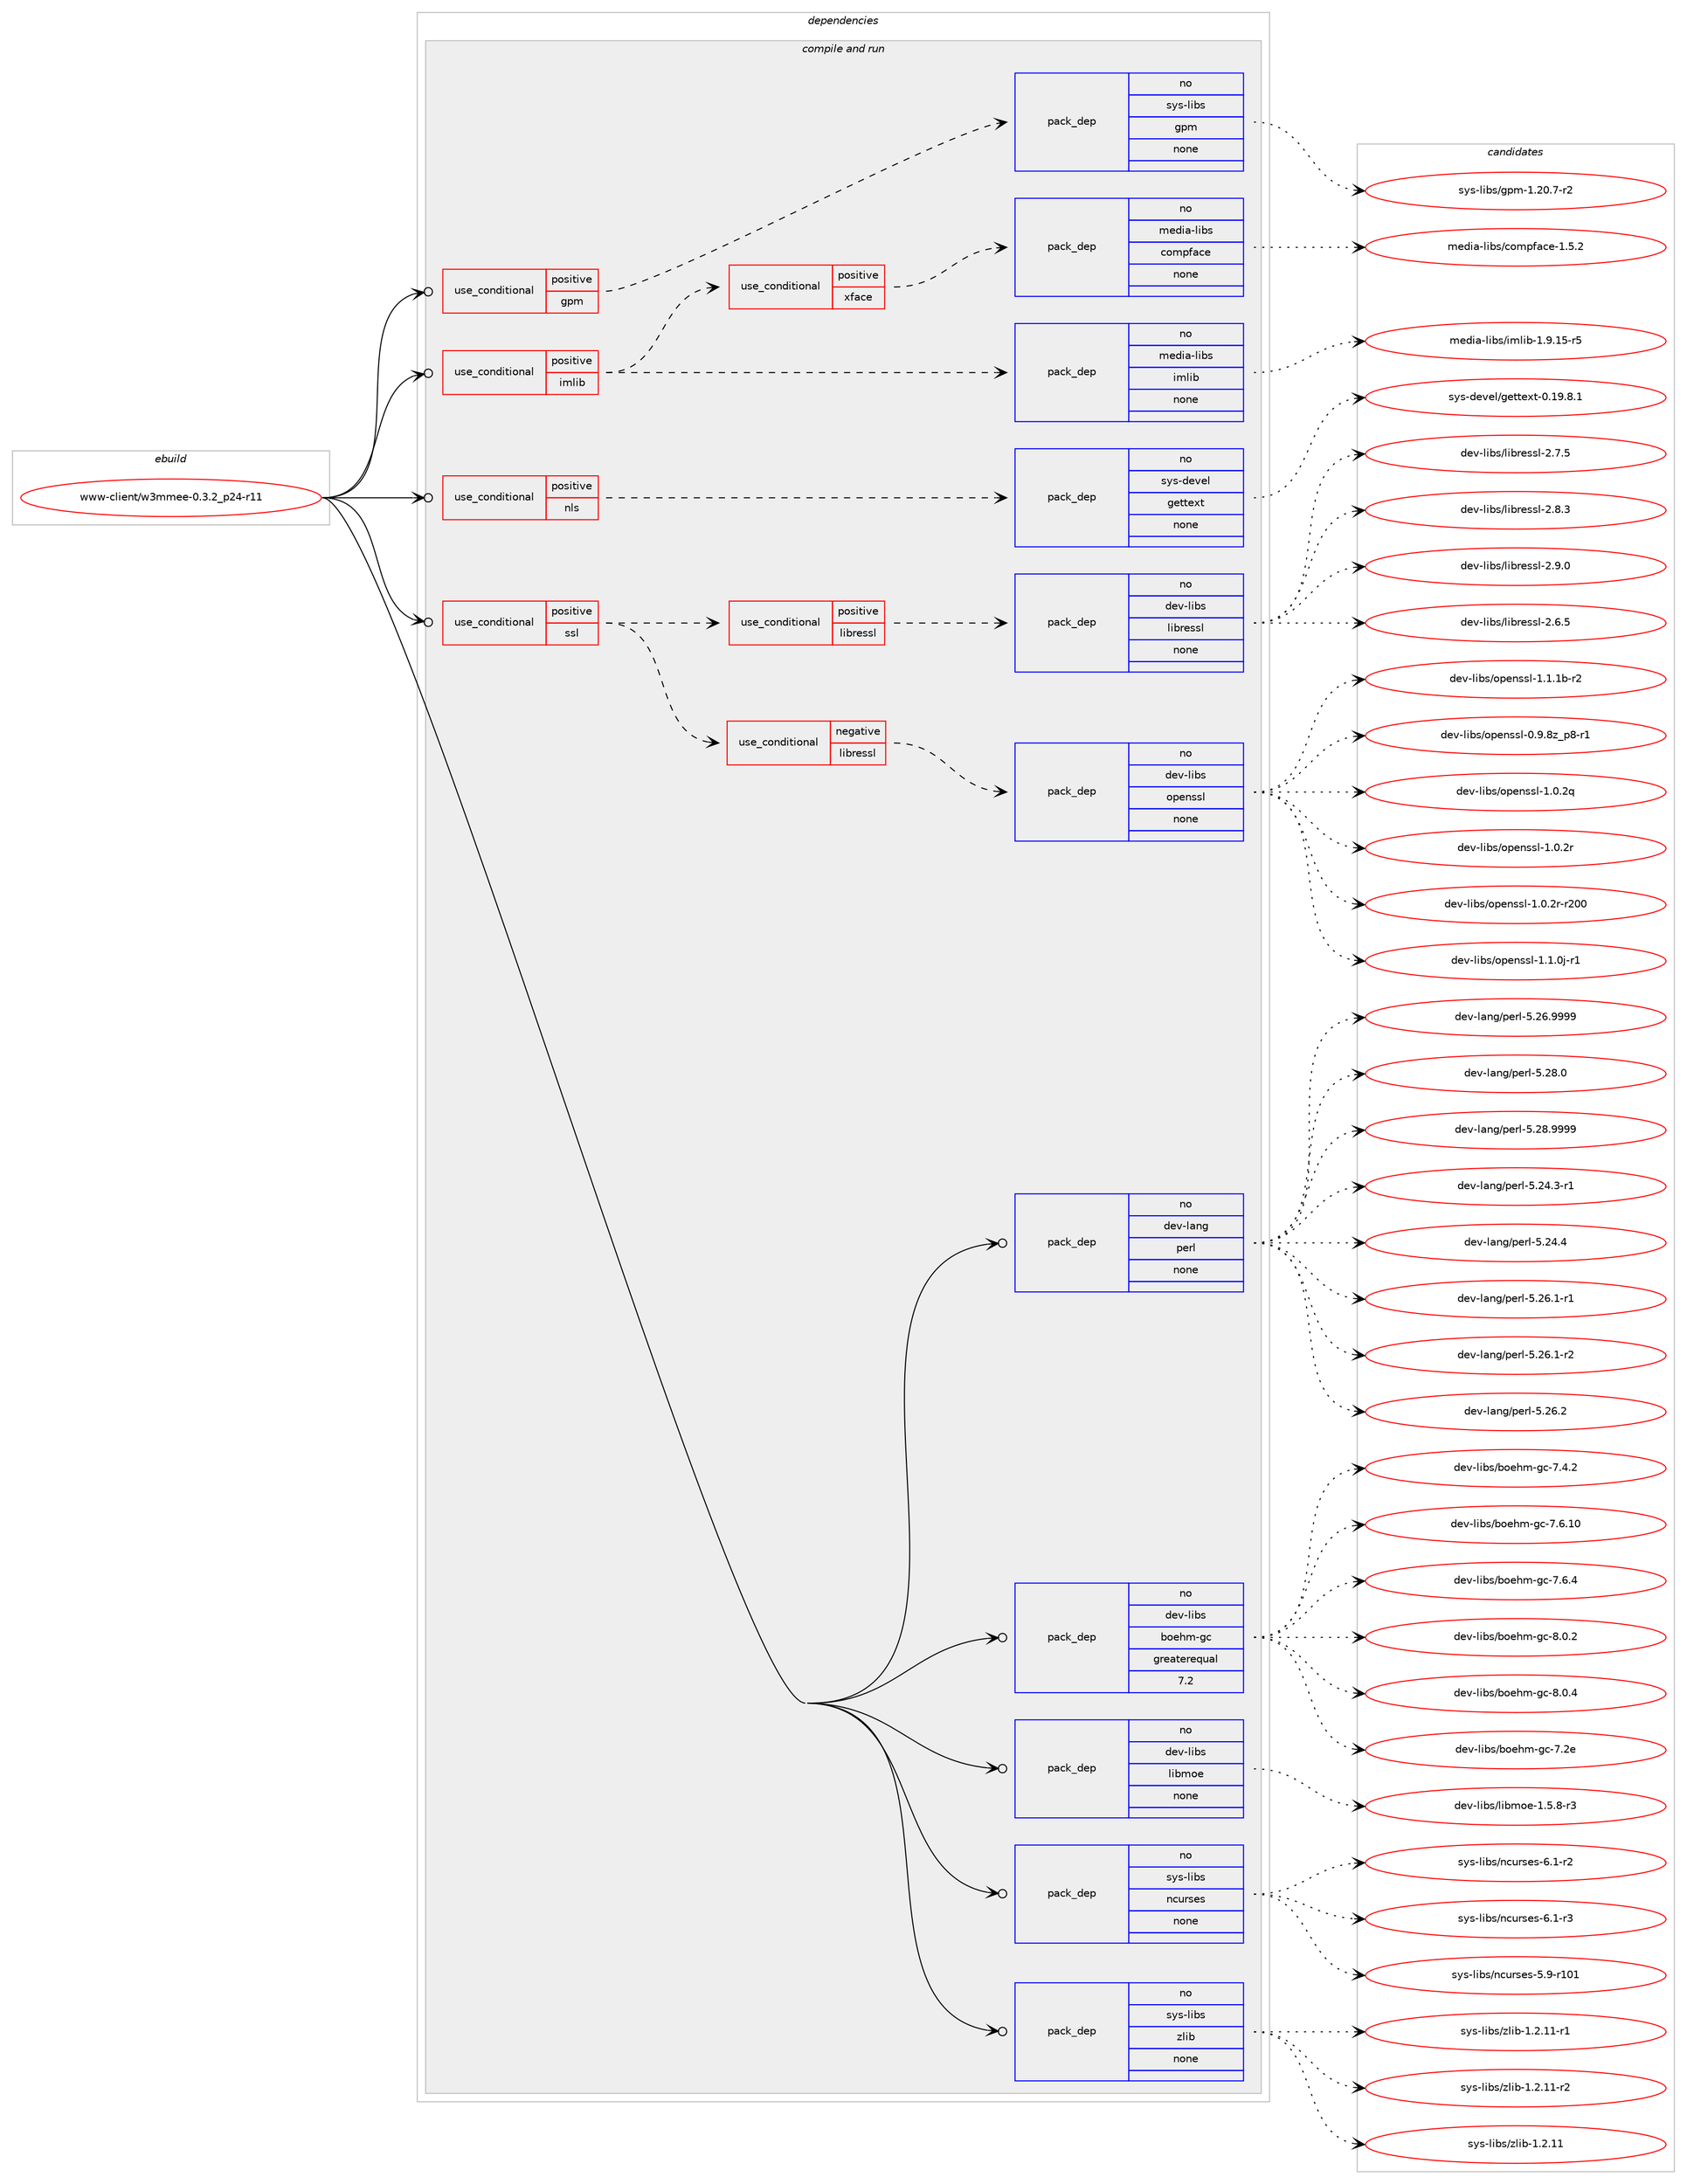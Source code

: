digraph prolog {

# *************
# Graph options
# *************

newrank=true;
concentrate=true;
compound=true;
graph [rankdir=LR,fontname=Helvetica,fontsize=10,ranksep=1.5];#, ranksep=2.5, nodesep=0.2];
edge  [arrowhead=vee];
node  [fontname=Helvetica,fontsize=10];

# **********
# The ebuild
# **********

subgraph cluster_leftcol {
color=gray;
rank=same;
label=<<i>ebuild</i>>;
id [label="www-client/w3mmee-0.3.2_p24-r11", color=red, width=4, href="../www-client/w3mmee-0.3.2_p24-r11.svg"];
}

# ****************
# The dependencies
# ****************

subgraph cluster_midcol {
color=gray;
label=<<i>dependencies</i>>;
subgraph cluster_compile {
fillcolor="#eeeeee";
style=filled;
label=<<i>compile</i>>;
}
subgraph cluster_compileandrun {
fillcolor="#eeeeee";
style=filled;
label=<<i>compile and run</i>>;
subgraph cond464209 {
dependency1749999 [label=<<TABLE BORDER="0" CELLBORDER="1" CELLSPACING="0" CELLPADDING="4"><TR><TD ROWSPAN="3" CELLPADDING="10">use_conditional</TD></TR><TR><TD>positive</TD></TR><TR><TD>gpm</TD></TR></TABLE>>, shape=none, color=red];
subgraph pack1256523 {
dependency1750000 [label=<<TABLE BORDER="0" CELLBORDER="1" CELLSPACING="0" CELLPADDING="4" WIDTH="220"><TR><TD ROWSPAN="6" CELLPADDING="30">pack_dep</TD></TR><TR><TD WIDTH="110">no</TD></TR><TR><TD>sys-libs</TD></TR><TR><TD>gpm</TD></TR><TR><TD>none</TD></TR><TR><TD></TD></TR></TABLE>>, shape=none, color=blue];
}
dependency1749999:e -> dependency1750000:w [weight=20,style="dashed",arrowhead="vee"];
}
id:e -> dependency1749999:w [weight=20,style="solid",arrowhead="odotvee"];
subgraph cond464210 {
dependency1750001 [label=<<TABLE BORDER="0" CELLBORDER="1" CELLSPACING="0" CELLPADDING="4"><TR><TD ROWSPAN="3" CELLPADDING="10">use_conditional</TD></TR><TR><TD>positive</TD></TR><TR><TD>imlib</TD></TR></TABLE>>, shape=none, color=red];
subgraph pack1256524 {
dependency1750002 [label=<<TABLE BORDER="0" CELLBORDER="1" CELLSPACING="0" CELLPADDING="4" WIDTH="220"><TR><TD ROWSPAN="6" CELLPADDING="30">pack_dep</TD></TR><TR><TD WIDTH="110">no</TD></TR><TR><TD>media-libs</TD></TR><TR><TD>imlib</TD></TR><TR><TD>none</TD></TR><TR><TD></TD></TR></TABLE>>, shape=none, color=blue];
}
dependency1750001:e -> dependency1750002:w [weight=20,style="dashed",arrowhead="vee"];
subgraph cond464211 {
dependency1750003 [label=<<TABLE BORDER="0" CELLBORDER="1" CELLSPACING="0" CELLPADDING="4"><TR><TD ROWSPAN="3" CELLPADDING="10">use_conditional</TD></TR><TR><TD>positive</TD></TR><TR><TD>xface</TD></TR></TABLE>>, shape=none, color=red];
subgraph pack1256525 {
dependency1750004 [label=<<TABLE BORDER="0" CELLBORDER="1" CELLSPACING="0" CELLPADDING="4" WIDTH="220"><TR><TD ROWSPAN="6" CELLPADDING="30">pack_dep</TD></TR><TR><TD WIDTH="110">no</TD></TR><TR><TD>media-libs</TD></TR><TR><TD>compface</TD></TR><TR><TD>none</TD></TR><TR><TD></TD></TR></TABLE>>, shape=none, color=blue];
}
dependency1750003:e -> dependency1750004:w [weight=20,style="dashed",arrowhead="vee"];
}
dependency1750001:e -> dependency1750003:w [weight=20,style="dashed",arrowhead="vee"];
}
id:e -> dependency1750001:w [weight=20,style="solid",arrowhead="odotvee"];
subgraph cond464212 {
dependency1750005 [label=<<TABLE BORDER="0" CELLBORDER="1" CELLSPACING="0" CELLPADDING="4"><TR><TD ROWSPAN="3" CELLPADDING="10">use_conditional</TD></TR><TR><TD>positive</TD></TR><TR><TD>nls</TD></TR></TABLE>>, shape=none, color=red];
subgraph pack1256526 {
dependency1750006 [label=<<TABLE BORDER="0" CELLBORDER="1" CELLSPACING="0" CELLPADDING="4" WIDTH="220"><TR><TD ROWSPAN="6" CELLPADDING="30">pack_dep</TD></TR><TR><TD WIDTH="110">no</TD></TR><TR><TD>sys-devel</TD></TR><TR><TD>gettext</TD></TR><TR><TD>none</TD></TR><TR><TD></TD></TR></TABLE>>, shape=none, color=blue];
}
dependency1750005:e -> dependency1750006:w [weight=20,style="dashed",arrowhead="vee"];
}
id:e -> dependency1750005:w [weight=20,style="solid",arrowhead="odotvee"];
subgraph cond464213 {
dependency1750007 [label=<<TABLE BORDER="0" CELLBORDER="1" CELLSPACING="0" CELLPADDING="4"><TR><TD ROWSPAN="3" CELLPADDING="10">use_conditional</TD></TR><TR><TD>positive</TD></TR><TR><TD>ssl</TD></TR></TABLE>>, shape=none, color=red];
subgraph cond464214 {
dependency1750008 [label=<<TABLE BORDER="0" CELLBORDER="1" CELLSPACING="0" CELLPADDING="4"><TR><TD ROWSPAN="3" CELLPADDING="10">use_conditional</TD></TR><TR><TD>negative</TD></TR><TR><TD>libressl</TD></TR></TABLE>>, shape=none, color=red];
subgraph pack1256527 {
dependency1750009 [label=<<TABLE BORDER="0" CELLBORDER="1" CELLSPACING="0" CELLPADDING="4" WIDTH="220"><TR><TD ROWSPAN="6" CELLPADDING="30">pack_dep</TD></TR><TR><TD WIDTH="110">no</TD></TR><TR><TD>dev-libs</TD></TR><TR><TD>openssl</TD></TR><TR><TD>none</TD></TR><TR><TD></TD></TR></TABLE>>, shape=none, color=blue];
}
dependency1750008:e -> dependency1750009:w [weight=20,style="dashed",arrowhead="vee"];
}
dependency1750007:e -> dependency1750008:w [weight=20,style="dashed",arrowhead="vee"];
subgraph cond464215 {
dependency1750010 [label=<<TABLE BORDER="0" CELLBORDER="1" CELLSPACING="0" CELLPADDING="4"><TR><TD ROWSPAN="3" CELLPADDING="10">use_conditional</TD></TR><TR><TD>positive</TD></TR><TR><TD>libressl</TD></TR></TABLE>>, shape=none, color=red];
subgraph pack1256528 {
dependency1750011 [label=<<TABLE BORDER="0" CELLBORDER="1" CELLSPACING="0" CELLPADDING="4" WIDTH="220"><TR><TD ROWSPAN="6" CELLPADDING="30">pack_dep</TD></TR><TR><TD WIDTH="110">no</TD></TR><TR><TD>dev-libs</TD></TR><TR><TD>libressl</TD></TR><TR><TD>none</TD></TR><TR><TD></TD></TR></TABLE>>, shape=none, color=blue];
}
dependency1750010:e -> dependency1750011:w [weight=20,style="dashed",arrowhead="vee"];
}
dependency1750007:e -> dependency1750010:w [weight=20,style="dashed",arrowhead="vee"];
}
id:e -> dependency1750007:w [weight=20,style="solid",arrowhead="odotvee"];
subgraph pack1256529 {
dependency1750012 [label=<<TABLE BORDER="0" CELLBORDER="1" CELLSPACING="0" CELLPADDING="4" WIDTH="220"><TR><TD ROWSPAN="6" CELLPADDING="30">pack_dep</TD></TR><TR><TD WIDTH="110">no</TD></TR><TR><TD>dev-lang</TD></TR><TR><TD>perl</TD></TR><TR><TD>none</TD></TR><TR><TD></TD></TR></TABLE>>, shape=none, color=blue];
}
id:e -> dependency1750012:w [weight=20,style="solid",arrowhead="odotvee"];
subgraph pack1256530 {
dependency1750013 [label=<<TABLE BORDER="0" CELLBORDER="1" CELLSPACING="0" CELLPADDING="4" WIDTH="220"><TR><TD ROWSPAN="6" CELLPADDING="30">pack_dep</TD></TR><TR><TD WIDTH="110">no</TD></TR><TR><TD>dev-libs</TD></TR><TR><TD>boehm-gc</TD></TR><TR><TD>greaterequal</TD></TR><TR><TD>7.2</TD></TR></TABLE>>, shape=none, color=blue];
}
id:e -> dependency1750013:w [weight=20,style="solid",arrowhead="odotvee"];
subgraph pack1256531 {
dependency1750014 [label=<<TABLE BORDER="0" CELLBORDER="1" CELLSPACING="0" CELLPADDING="4" WIDTH="220"><TR><TD ROWSPAN="6" CELLPADDING="30">pack_dep</TD></TR><TR><TD WIDTH="110">no</TD></TR><TR><TD>dev-libs</TD></TR><TR><TD>libmoe</TD></TR><TR><TD>none</TD></TR><TR><TD></TD></TR></TABLE>>, shape=none, color=blue];
}
id:e -> dependency1750014:w [weight=20,style="solid",arrowhead="odotvee"];
subgraph pack1256532 {
dependency1750015 [label=<<TABLE BORDER="0" CELLBORDER="1" CELLSPACING="0" CELLPADDING="4" WIDTH="220"><TR><TD ROWSPAN="6" CELLPADDING="30">pack_dep</TD></TR><TR><TD WIDTH="110">no</TD></TR><TR><TD>sys-libs</TD></TR><TR><TD>ncurses</TD></TR><TR><TD>none</TD></TR><TR><TD></TD></TR></TABLE>>, shape=none, color=blue];
}
id:e -> dependency1750015:w [weight=20,style="solid",arrowhead="odotvee"];
subgraph pack1256533 {
dependency1750016 [label=<<TABLE BORDER="0" CELLBORDER="1" CELLSPACING="0" CELLPADDING="4" WIDTH="220"><TR><TD ROWSPAN="6" CELLPADDING="30">pack_dep</TD></TR><TR><TD WIDTH="110">no</TD></TR><TR><TD>sys-libs</TD></TR><TR><TD>zlib</TD></TR><TR><TD>none</TD></TR><TR><TD></TD></TR></TABLE>>, shape=none, color=blue];
}
id:e -> dependency1750016:w [weight=20,style="solid",arrowhead="odotvee"];
}
subgraph cluster_run {
fillcolor="#eeeeee";
style=filled;
label=<<i>run</i>>;
}
}

# **************
# The candidates
# **************

subgraph cluster_choices {
rank=same;
color=gray;
label=<<i>candidates</i>>;

subgraph choice1256523 {
color=black;
nodesep=1;
choice115121115451081059811547103112109454946504846554511450 [label="sys-libs/gpm-1.20.7-r2", color=red, width=4,href="../sys-libs/gpm-1.20.7-r2.svg"];
dependency1750000:e -> choice115121115451081059811547103112109454946504846554511450:w [style=dotted,weight="100"];
}
subgraph choice1256524 {
color=black;
nodesep=1;
choice1091011001059745108105981154710510910810598454946574649534511453 [label="media-libs/imlib-1.9.15-r5", color=red, width=4,href="../media-libs/imlib-1.9.15-r5.svg"];
dependency1750002:e -> choice1091011001059745108105981154710510910810598454946574649534511453:w [style=dotted,weight="100"];
}
subgraph choice1256525 {
color=black;
nodesep=1;
choice10910110010597451081059811547991111091121029799101454946534650 [label="media-libs/compface-1.5.2", color=red, width=4,href="../media-libs/compface-1.5.2.svg"];
dependency1750004:e -> choice10910110010597451081059811547991111091121029799101454946534650:w [style=dotted,weight="100"];
}
subgraph choice1256526 {
color=black;
nodesep=1;
choice1151211154510010111810110847103101116116101120116454846495746564649 [label="sys-devel/gettext-0.19.8.1", color=red, width=4,href="../sys-devel/gettext-0.19.8.1.svg"];
dependency1750006:e -> choice1151211154510010111810110847103101116116101120116454846495746564649:w [style=dotted,weight="100"];
}
subgraph choice1256527 {
color=black;
nodesep=1;
choice10010111845108105981154711111210111011511510845484657465612295112564511449 [label="dev-libs/openssl-0.9.8z_p8-r1", color=red, width=4,href="../dev-libs/openssl-0.9.8z_p8-r1.svg"];
choice100101118451081059811547111112101110115115108454946484650113 [label="dev-libs/openssl-1.0.2q", color=red, width=4,href="../dev-libs/openssl-1.0.2q.svg"];
choice100101118451081059811547111112101110115115108454946484650114 [label="dev-libs/openssl-1.0.2r", color=red, width=4,href="../dev-libs/openssl-1.0.2r.svg"];
choice10010111845108105981154711111210111011511510845494648465011445114504848 [label="dev-libs/openssl-1.0.2r-r200", color=red, width=4,href="../dev-libs/openssl-1.0.2r-r200.svg"];
choice1001011184510810598115471111121011101151151084549464946481064511449 [label="dev-libs/openssl-1.1.0j-r1", color=red, width=4,href="../dev-libs/openssl-1.1.0j-r1.svg"];
choice100101118451081059811547111112101110115115108454946494649984511450 [label="dev-libs/openssl-1.1.1b-r2", color=red, width=4,href="../dev-libs/openssl-1.1.1b-r2.svg"];
dependency1750009:e -> choice10010111845108105981154711111210111011511510845484657465612295112564511449:w [style=dotted,weight="100"];
dependency1750009:e -> choice100101118451081059811547111112101110115115108454946484650113:w [style=dotted,weight="100"];
dependency1750009:e -> choice100101118451081059811547111112101110115115108454946484650114:w [style=dotted,weight="100"];
dependency1750009:e -> choice10010111845108105981154711111210111011511510845494648465011445114504848:w [style=dotted,weight="100"];
dependency1750009:e -> choice1001011184510810598115471111121011101151151084549464946481064511449:w [style=dotted,weight="100"];
dependency1750009:e -> choice100101118451081059811547111112101110115115108454946494649984511450:w [style=dotted,weight="100"];
}
subgraph choice1256528 {
color=black;
nodesep=1;
choice10010111845108105981154710810598114101115115108455046544653 [label="dev-libs/libressl-2.6.5", color=red, width=4,href="../dev-libs/libressl-2.6.5.svg"];
choice10010111845108105981154710810598114101115115108455046554653 [label="dev-libs/libressl-2.7.5", color=red, width=4,href="../dev-libs/libressl-2.7.5.svg"];
choice10010111845108105981154710810598114101115115108455046564651 [label="dev-libs/libressl-2.8.3", color=red, width=4,href="../dev-libs/libressl-2.8.3.svg"];
choice10010111845108105981154710810598114101115115108455046574648 [label="dev-libs/libressl-2.9.0", color=red, width=4,href="../dev-libs/libressl-2.9.0.svg"];
dependency1750011:e -> choice10010111845108105981154710810598114101115115108455046544653:w [style=dotted,weight="100"];
dependency1750011:e -> choice10010111845108105981154710810598114101115115108455046554653:w [style=dotted,weight="100"];
dependency1750011:e -> choice10010111845108105981154710810598114101115115108455046564651:w [style=dotted,weight="100"];
dependency1750011:e -> choice10010111845108105981154710810598114101115115108455046574648:w [style=dotted,weight="100"];
}
subgraph choice1256529 {
color=black;
nodesep=1;
choice100101118451089711010347112101114108455346505246514511449 [label="dev-lang/perl-5.24.3-r1", color=red, width=4,href="../dev-lang/perl-5.24.3-r1.svg"];
choice10010111845108971101034711210111410845534650524652 [label="dev-lang/perl-5.24.4", color=red, width=4,href="../dev-lang/perl-5.24.4.svg"];
choice100101118451089711010347112101114108455346505446494511449 [label="dev-lang/perl-5.26.1-r1", color=red, width=4,href="../dev-lang/perl-5.26.1-r1.svg"];
choice100101118451089711010347112101114108455346505446494511450 [label="dev-lang/perl-5.26.1-r2", color=red, width=4,href="../dev-lang/perl-5.26.1-r2.svg"];
choice10010111845108971101034711210111410845534650544650 [label="dev-lang/perl-5.26.2", color=red, width=4,href="../dev-lang/perl-5.26.2.svg"];
choice10010111845108971101034711210111410845534650544657575757 [label="dev-lang/perl-5.26.9999", color=red, width=4,href="../dev-lang/perl-5.26.9999.svg"];
choice10010111845108971101034711210111410845534650564648 [label="dev-lang/perl-5.28.0", color=red, width=4,href="../dev-lang/perl-5.28.0.svg"];
choice10010111845108971101034711210111410845534650564657575757 [label="dev-lang/perl-5.28.9999", color=red, width=4,href="../dev-lang/perl-5.28.9999.svg"];
dependency1750012:e -> choice100101118451089711010347112101114108455346505246514511449:w [style=dotted,weight="100"];
dependency1750012:e -> choice10010111845108971101034711210111410845534650524652:w [style=dotted,weight="100"];
dependency1750012:e -> choice100101118451089711010347112101114108455346505446494511449:w [style=dotted,weight="100"];
dependency1750012:e -> choice100101118451089711010347112101114108455346505446494511450:w [style=dotted,weight="100"];
dependency1750012:e -> choice10010111845108971101034711210111410845534650544650:w [style=dotted,weight="100"];
dependency1750012:e -> choice10010111845108971101034711210111410845534650544657575757:w [style=dotted,weight="100"];
dependency1750012:e -> choice10010111845108971101034711210111410845534650564648:w [style=dotted,weight="100"];
dependency1750012:e -> choice10010111845108971101034711210111410845534650564657575757:w [style=dotted,weight="100"];
}
subgraph choice1256530 {
color=black;
nodesep=1;
choice10010111845108105981154798111101104109451039945554650101 [label="dev-libs/boehm-gc-7.2e", color=red, width=4,href="../dev-libs/boehm-gc-7.2e.svg"];
choice100101118451081059811547981111011041094510399455546524650 [label="dev-libs/boehm-gc-7.4.2", color=red, width=4,href="../dev-libs/boehm-gc-7.4.2.svg"];
choice10010111845108105981154798111101104109451039945554654464948 [label="dev-libs/boehm-gc-7.6.10", color=red, width=4,href="../dev-libs/boehm-gc-7.6.10.svg"];
choice100101118451081059811547981111011041094510399455546544652 [label="dev-libs/boehm-gc-7.6.4", color=red, width=4,href="../dev-libs/boehm-gc-7.6.4.svg"];
choice100101118451081059811547981111011041094510399455646484650 [label="dev-libs/boehm-gc-8.0.2", color=red, width=4,href="../dev-libs/boehm-gc-8.0.2.svg"];
choice100101118451081059811547981111011041094510399455646484652 [label="dev-libs/boehm-gc-8.0.4", color=red, width=4,href="../dev-libs/boehm-gc-8.0.4.svg"];
dependency1750013:e -> choice10010111845108105981154798111101104109451039945554650101:w [style=dotted,weight="100"];
dependency1750013:e -> choice100101118451081059811547981111011041094510399455546524650:w [style=dotted,weight="100"];
dependency1750013:e -> choice10010111845108105981154798111101104109451039945554654464948:w [style=dotted,weight="100"];
dependency1750013:e -> choice100101118451081059811547981111011041094510399455546544652:w [style=dotted,weight="100"];
dependency1750013:e -> choice100101118451081059811547981111011041094510399455646484650:w [style=dotted,weight="100"];
dependency1750013:e -> choice100101118451081059811547981111011041094510399455646484652:w [style=dotted,weight="100"];
}
subgraph choice1256531 {
color=black;
nodesep=1;
choice100101118451081059811547108105981091111014549465346564511451 [label="dev-libs/libmoe-1.5.8-r3", color=red, width=4,href="../dev-libs/libmoe-1.5.8-r3.svg"];
dependency1750014:e -> choice100101118451081059811547108105981091111014549465346564511451:w [style=dotted,weight="100"];
}
subgraph choice1256532 {
color=black;
nodesep=1;
choice115121115451081059811547110991171141151011154553465745114494849 [label="sys-libs/ncurses-5.9-r101", color=red, width=4,href="../sys-libs/ncurses-5.9-r101.svg"];
choice11512111545108105981154711099117114115101115455446494511450 [label="sys-libs/ncurses-6.1-r2", color=red, width=4,href="../sys-libs/ncurses-6.1-r2.svg"];
choice11512111545108105981154711099117114115101115455446494511451 [label="sys-libs/ncurses-6.1-r3", color=red, width=4,href="../sys-libs/ncurses-6.1-r3.svg"];
dependency1750015:e -> choice115121115451081059811547110991171141151011154553465745114494849:w [style=dotted,weight="100"];
dependency1750015:e -> choice11512111545108105981154711099117114115101115455446494511450:w [style=dotted,weight="100"];
dependency1750015:e -> choice11512111545108105981154711099117114115101115455446494511451:w [style=dotted,weight="100"];
}
subgraph choice1256533 {
color=black;
nodesep=1;
choice1151211154510810598115471221081059845494650464949 [label="sys-libs/zlib-1.2.11", color=red, width=4,href="../sys-libs/zlib-1.2.11.svg"];
choice11512111545108105981154712210810598454946504649494511449 [label="sys-libs/zlib-1.2.11-r1", color=red, width=4,href="../sys-libs/zlib-1.2.11-r1.svg"];
choice11512111545108105981154712210810598454946504649494511450 [label="sys-libs/zlib-1.2.11-r2", color=red, width=4,href="../sys-libs/zlib-1.2.11-r2.svg"];
dependency1750016:e -> choice1151211154510810598115471221081059845494650464949:w [style=dotted,weight="100"];
dependency1750016:e -> choice11512111545108105981154712210810598454946504649494511449:w [style=dotted,weight="100"];
dependency1750016:e -> choice11512111545108105981154712210810598454946504649494511450:w [style=dotted,weight="100"];
}
}

}
